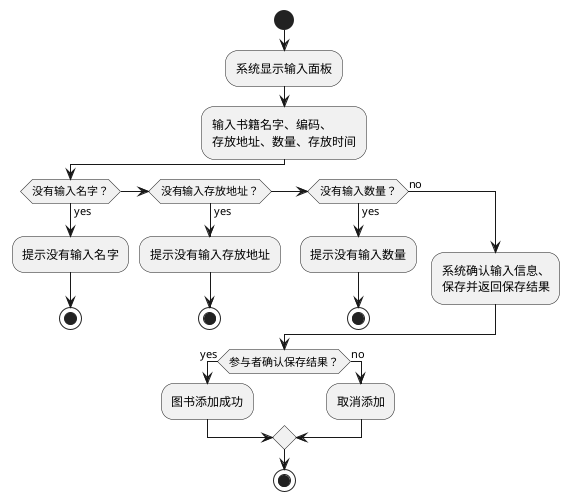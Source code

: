 @startuml
start
:系统显示输入面板;
:输入书籍名字、编码、
存放地址、数量、存放时间;
if (没有输入名字？) then (yes)
  :提示没有输入名字;
    stop
elseif (没有输入存放地址？) then (yes)
  :提示没有输入存放地址;
  stop
elseif (没有输入数量？) then (yes)
  :提示没有输入数量;
    stop
else (no)
  :系统确认输入信息、
  保存并返回保存结果;
endif
if (参与者确认保存结果？) then (yes)
  :图书添加成功;
else (no)
  :取消添加;
endif
stop
@enduml